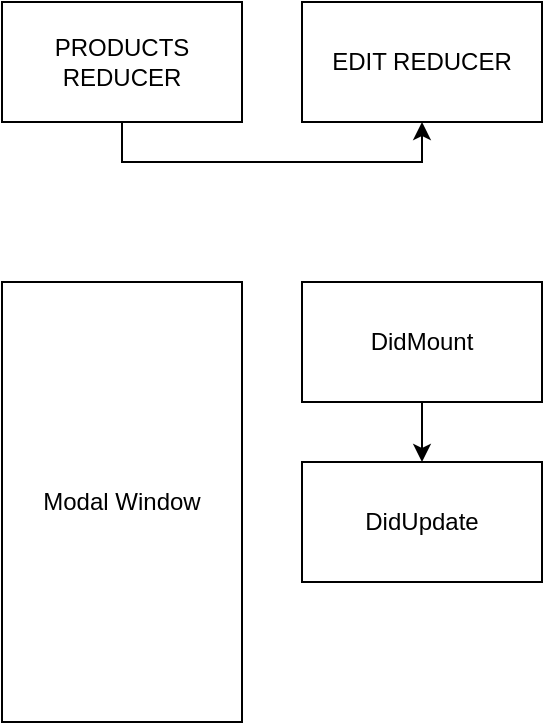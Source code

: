 <mxfile>
    <diagram id="w2omT0idzwGngg54pwNv" name="Page-1">
        <mxGraphModel dx="677" dy="80430" grid="1" gridSize="10" guides="1" tooltips="1" connect="1" arrows="1" fold="1" page="1" pageScale="1" pageWidth="80000" pageHeight="80000" math="0" shadow="0">
            <root>
                <mxCell id="0"/>
                <mxCell id="1" parent="0"/>
                <mxCell id="2" value="Modal Window" style="rounded=0;whiteSpace=wrap;html=1;" vertex="1" parent="1">
                    <mxGeometry x="120" y="80" width="120" height="220" as="geometry"/>
                </mxCell>
                <mxCell id="5" value="" style="edgeStyle=orthogonalEdgeStyle;rounded=0;orthogonalLoop=1;jettySize=auto;html=1;" edge="1" parent="1" source="3" target="4">
                    <mxGeometry relative="1" as="geometry"/>
                </mxCell>
                <mxCell id="3" value="DidMount" style="rounded=0;whiteSpace=wrap;html=1;" vertex="1" parent="1">
                    <mxGeometry x="270" y="80" width="120" height="60" as="geometry"/>
                </mxCell>
                <mxCell id="4" value="DidUpdate" style="whiteSpace=wrap;html=1;rounded=0;" vertex="1" parent="1">
                    <mxGeometry x="270" y="170" width="120" height="60" as="geometry"/>
                </mxCell>
                <mxCell id="10" style="edgeStyle=orthogonalEdgeStyle;rounded=0;orthogonalLoop=1;jettySize=auto;html=1;exitX=0.5;exitY=1;exitDx=0;exitDy=0;entryX=0.5;entryY=1;entryDx=0;entryDy=0;" edge="1" parent="1" source="7" target="9">
                    <mxGeometry relative="1" as="geometry"/>
                </mxCell>
                <mxCell id="7" value="PRODUCTS REDUCER" style="rounded=0;whiteSpace=wrap;html=1;" vertex="1" parent="1">
                    <mxGeometry x="120" y="-60" width="120" height="60" as="geometry"/>
                </mxCell>
                <mxCell id="9" value="EDIT REDUCER" style="rounded=0;whiteSpace=wrap;html=1;" vertex="1" parent="1">
                    <mxGeometry x="270" y="-60" width="120" height="60" as="geometry"/>
                </mxCell>
            </root>
        </mxGraphModel>
    </diagram>
</mxfile>